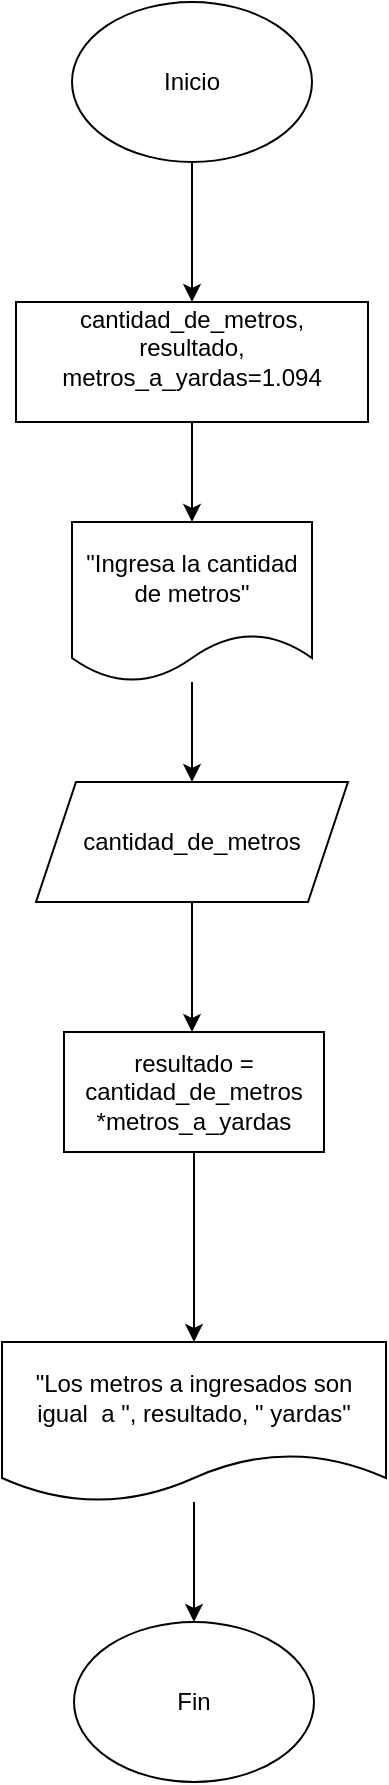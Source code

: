 <mxfile version="20.2.7" type="github">
  <diagram id="ipVZpv1GMjXW0TlO7RA7" name="Página-1">
    <mxGraphModel dx="868" dy="468" grid="1" gridSize="10" guides="1" tooltips="1" connect="1" arrows="1" fold="1" page="1" pageScale="1" pageWidth="827" pageHeight="1169" math="0" shadow="0">
      <root>
        <mxCell id="0" />
        <mxCell id="1" parent="0" />
        <mxCell id="V8Em7qcIOVvSuxthLU8u-3" value="" style="edgeStyle=orthogonalEdgeStyle;rounded=0;orthogonalLoop=1;jettySize=auto;html=1;" edge="1" parent="1" source="V8Em7qcIOVvSuxthLU8u-1" target="V8Em7qcIOVvSuxthLU8u-2">
          <mxGeometry relative="1" as="geometry" />
        </mxCell>
        <mxCell id="V8Em7qcIOVvSuxthLU8u-1" value="&lt;div&gt;Inicio&lt;/div&gt;" style="ellipse;whiteSpace=wrap;html=1;" vertex="1" parent="1">
          <mxGeometry x="354" y="70" width="120" height="80" as="geometry" />
        </mxCell>
        <mxCell id="V8Em7qcIOVvSuxthLU8u-5" value="" style="edgeStyle=orthogonalEdgeStyle;rounded=0;orthogonalLoop=1;jettySize=auto;html=1;" edge="1" parent="1" source="V8Em7qcIOVvSuxthLU8u-2" target="V8Em7qcIOVvSuxthLU8u-4">
          <mxGeometry relative="1" as="geometry" />
        </mxCell>
        <mxCell id="V8Em7qcIOVvSuxthLU8u-2" value="&lt;div&gt;cantidad_de_metros,&lt;/div&gt;&lt;div&gt;resultado,&lt;/div&gt;&lt;div&gt;metros_a_yardas=1.094&lt;/div&gt;&lt;div&gt;&lt;br&gt;&lt;/div&gt;" style="rounded=0;whiteSpace=wrap;html=1;" vertex="1" parent="1">
          <mxGeometry x="326" y="220" width="176" height="60" as="geometry" />
        </mxCell>
        <mxCell id="V8Em7qcIOVvSuxthLU8u-7" value="" style="edgeStyle=orthogonalEdgeStyle;rounded=0;orthogonalLoop=1;jettySize=auto;html=1;" edge="1" parent="1" source="V8Em7qcIOVvSuxthLU8u-4" target="V8Em7qcIOVvSuxthLU8u-6">
          <mxGeometry relative="1" as="geometry" />
        </mxCell>
        <mxCell id="V8Em7qcIOVvSuxthLU8u-4" value="&quot;Ingresa la cantidad de metros&quot;" style="shape=document;whiteSpace=wrap;html=1;boundedLbl=1;" vertex="1" parent="1">
          <mxGeometry x="354" y="330" width="120" height="80" as="geometry" />
        </mxCell>
        <mxCell id="V8Em7qcIOVvSuxthLU8u-9" value="" style="edgeStyle=orthogonalEdgeStyle;rounded=0;orthogonalLoop=1;jettySize=auto;html=1;" edge="1" parent="1" source="V8Em7qcIOVvSuxthLU8u-6">
          <mxGeometry relative="1" as="geometry">
            <mxPoint x="414" y="585" as="targetPoint" />
          </mxGeometry>
        </mxCell>
        <mxCell id="V8Em7qcIOVvSuxthLU8u-6" value="cantidad_de_metros" style="shape=parallelogram;perimeter=parallelogramPerimeter;whiteSpace=wrap;html=1;fixedSize=1;" vertex="1" parent="1">
          <mxGeometry x="336" y="460" width="156" height="60" as="geometry" />
        </mxCell>
        <mxCell id="V8Em7qcIOVvSuxthLU8u-12" value="" style="edgeStyle=orthogonalEdgeStyle;rounded=0;orthogonalLoop=1;jettySize=auto;html=1;" edge="1" parent="1" source="V8Em7qcIOVvSuxthLU8u-10" target="V8Em7qcIOVvSuxthLU8u-11">
          <mxGeometry relative="1" as="geometry" />
        </mxCell>
        <mxCell id="V8Em7qcIOVvSuxthLU8u-10" value="resultado = cantidad_de_metros *metros_a_yardas" style="rounded=0;whiteSpace=wrap;html=1;" vertex="1" parent="1">
          <mxGeometry x="350" y="585" width="130" height="60" as="geometry" />
        </mxCell>
        <mxCell id="V8Em7qcIOVvSuxthLU8u-14" value="" style="edgeStyle=orthogonalEdgeStyle;rounded=0;orthogonalLoop=1;jettySize=auto;html=1;" edge="1" parent="1" source="V8Em7qcIOVvSuxthLU8u-11" target="V8Em7qcIOVvSuxthLU8u-13">
          <mxGeometry relative="1" as="geometry" />
        </mxCell>
        <mxCell id="V8Em7qcIOVvSuxthLU8u-11" value="&quot;Los metros a ingresados son igual&amp;nbsp; a &quot;, resultado, &quot; yardas&quot;" style="shape=document;whiteSpace=wrap;html=1;boundedLbl=1;" vertex="1" parent="1">
          <mxGeometry x="319" y="740" width="192" height="80" as="geometry" />
        </mxCell>
        <mxCell id="V8Em7qcIOVvSuxthLU8u-13" value="Fin" style="ellipse;whiteSpace=wrap;html=1;" vertex="1" parent="1">
          <mxGeometry x="355" y="880" width="120" height="80" as="geometry" />
        </mxCell>
      </root>
    </mxGraphModel>
  </diagram>
</mxfile>
